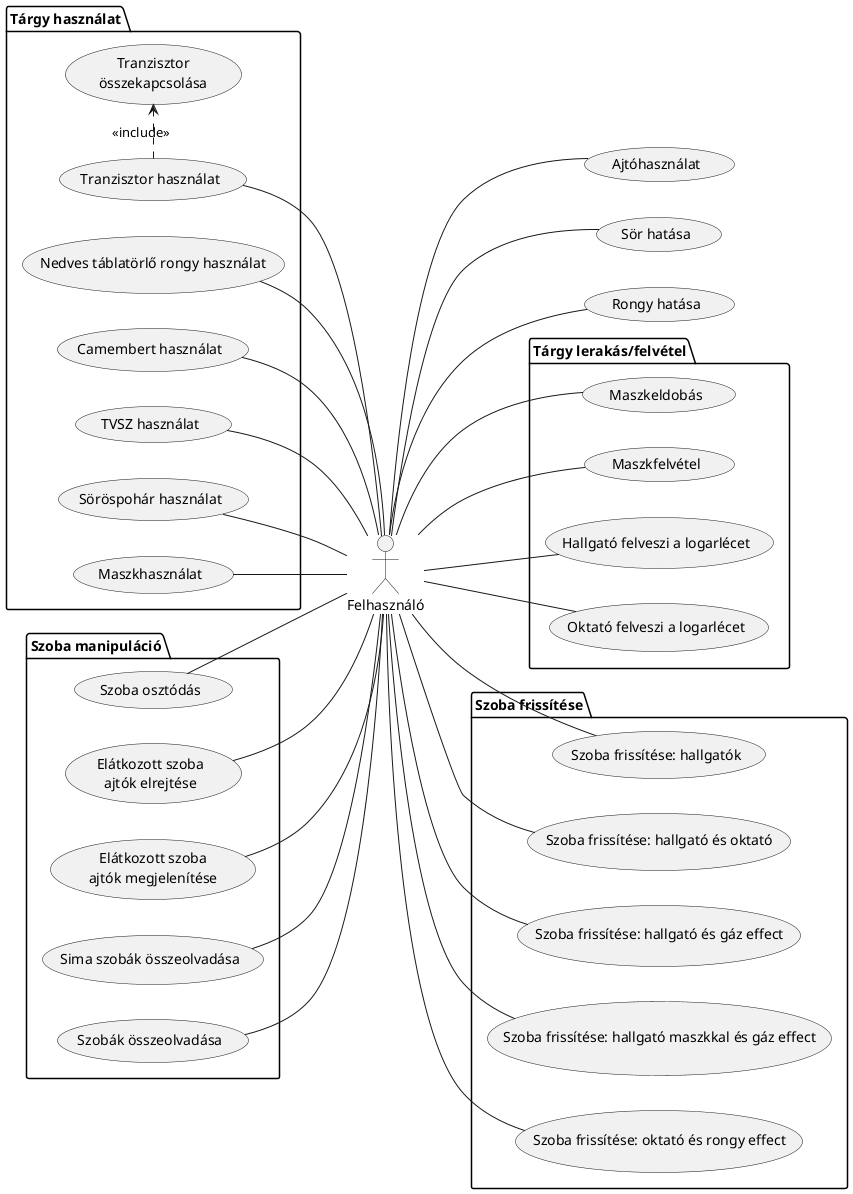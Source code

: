 @startuml test-use-cases

:Felhasználó: as User

left to right direction

usecase Ajtóhasználat as use_door

package "Tárgy lerakás/felvétel"{
    usecase Maszkeldobás as drop_mask
    usecase Maszkfelvétel as pick_mask
    usecase "Hallgató felveszi a logarlécet" as student_pick_slide
    usecase "Oktató felveszi a logarlécet" as teacher_pick_slide
}

package "Tárgy használat"{
    usecase Maszkhasználat as use_mask
    usecase "TVSZ használat" as use_code
    usecase "Söröspohár használat" as use_beer
    usecase "Nedves táblatörlő rongy használat" as use_rag
    usecase "Camembert használat" as use_camambert
    usecase "Tranzisztor használat" as use_trans
    usecase "Tranzisztor\nösszekapcsolása" as linking
}

usecase "Sör hatása" as beer_effect
usecase "Rongy hatása" as rag_effect

package "Szoba manipuláció"{
    usecase "Sima szobák összeolvadása" as merge_room_normal
    usecase "Szobák összeolvadása" as merge_room
    usecase "Elátkozott szoba\najtók elrejtése" as cursed_room_hide
    usecase "Elátkozott szoba\najtók megjelenítése" as cursed_room_show
    usecase "Szoba osztódás" as split_room
}

package "Szoba frissítése"{
    usecase "Szoba frissítése: hallgatók" as upd_room_students
    usecase "Szoba frissítése: hallgató és oktató" as upd_room_student_teacher
    usecase "Szoba frissítése: hallgató és gáz effect" as upd_room_student_gas
    usecase "Szoba frissítése: hallgató maszkkal és gáz effect" as upd_room_student_mask_gas
    usecase "Szoba frissítése: oktató és rongy effect" as upd_room_teacher_rag
}


User -- use_door

User -- pick_mask
User -- drop_mask
User -- student_pick_slide
User -- teacher_pick_slide

User -up- use_mask
User -up- use_beer
User -up- use_code
User -up- use_camambert
User -up- use_rag
User -up- use_trans
use_trans .> linking : <<include>>

User -up- merge_room
User -up- merge_room_normal
User -up- cursed_room_show
User -up- cursed_room_hide
User -up- split_room

User -- upd_room_students
User -- upd_room_student_teacher
User -- upd_room_student_gas
User -- upd_room_student_mask_gas
User -- upd_room_teacher_rag

User -- beer_effect
User -- rag_effect

@enduml